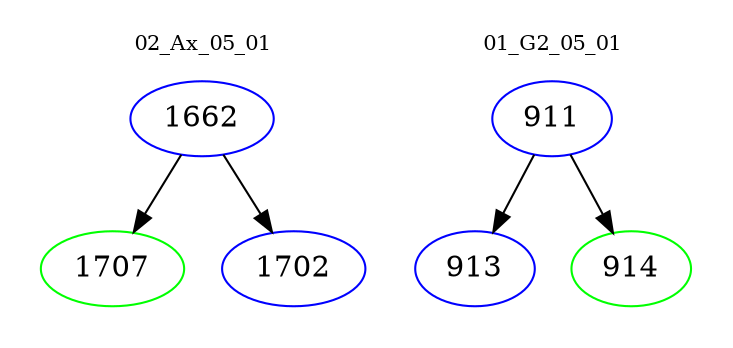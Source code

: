 digraph{
subgraph cluster_0 {
color = white
label = "02_Ax_05_01";
fontsize=10;
T0_1662 [label="1662", color="blue"]
T0_1662 -> T0_1707 [color="black"]
T0_1707 [label="1707", color="green"]
T0_1662 -> T0_1702 [color="black"]
T0_1702 [label="1702", color="blue"]
}
subgraph cluster_1 {
color = white
label = "01_G2_05_01";
fontsize=10;
T1_911 [label="911", color="blue"]
T1_911 -> T1_913 [color="black"]
T1_913 [label="913", color="blue"]
T1_911 -> T1_914 [color="black"]
T1_914 [label="914", color="green"]
}
}
